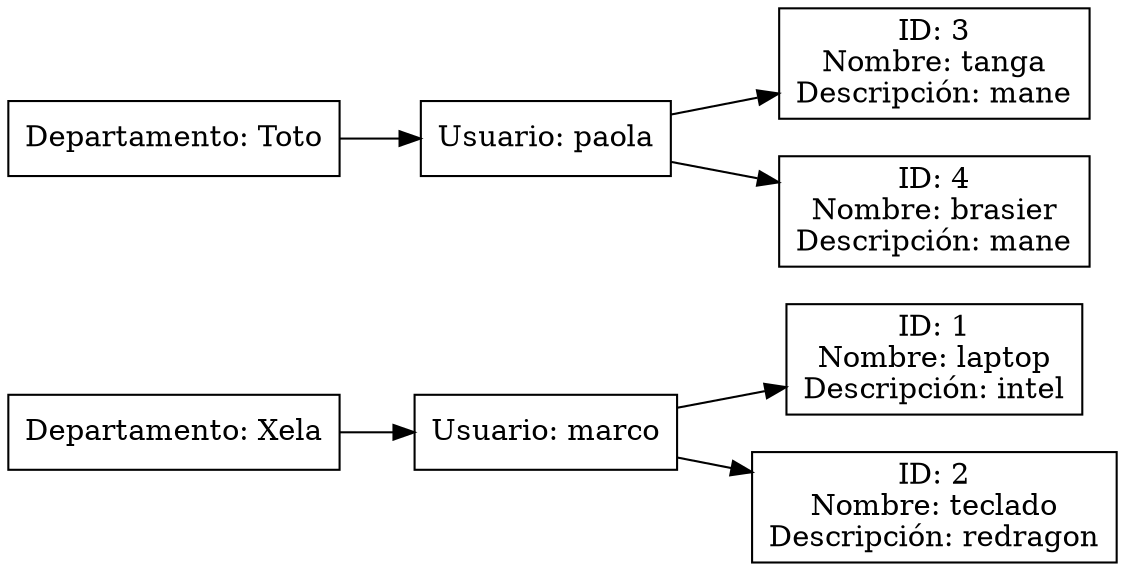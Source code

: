 digraph MatrizDispersa {
    rankdir=LR;
    node [shape=rectangle];
    "Xela" [label="Departamento: Xela"];
    "M4RC0" [label="Usuario: marco"];
    "Xela" -> "M4RC0";
    "1" [label="ID: 1\nNombre: laptop\nDescripción: intel"];
    "M4RC0" -> "1";
    "2" [label="ID: 2\nNombre: teclado\nDescripción: redragon"];
    "M4RC0" -> "2";
    "Toto" [label="Departamento: Toto"];
    "Paola1307" [label="Usuario: paola"];
    "Toto" -> "Paola1307";
    "3" [label="ID: 3\nNombre: tanga\nDescripción: mane"];
    "Paola1307" -> "3";
    "4" [label="ID: 4\nNombre: brasier\nDescripción: mane"];
    "Paola1307" -> "4";
}
